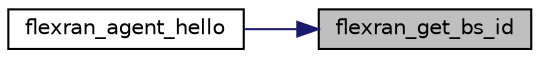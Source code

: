 digraph "flexran_get_bs_id"
{
 // LATEX_PDF_SIZE
  edge [fontname="Helvetica",fontsize="10",labelfontname="Helvetica",labelfontsize="10"];
  node [fontname="Helvetica",fontsize="10",shape=record];
  rankdir="RL";
  Node1 [label="flexran_get_bs_id",height=0.2,width=0.4,color="black", fillcolor="grey75", style="filled", fontcolor="black",tooltip=" "];
  Node1 -> Node2 [dir="back",color="midnightblue",fontsize="10",style="solid",fontname="Helvetica"];
  Node2 [label="flexran_agent_hello",height=0.2,width=0.4,color="black", fillcolor="white", style="filled",URL="$flexran__agent__common_8h.html#a765db328aeaf1cfda6c6414f4c98195b",tooltip=" "];
}
